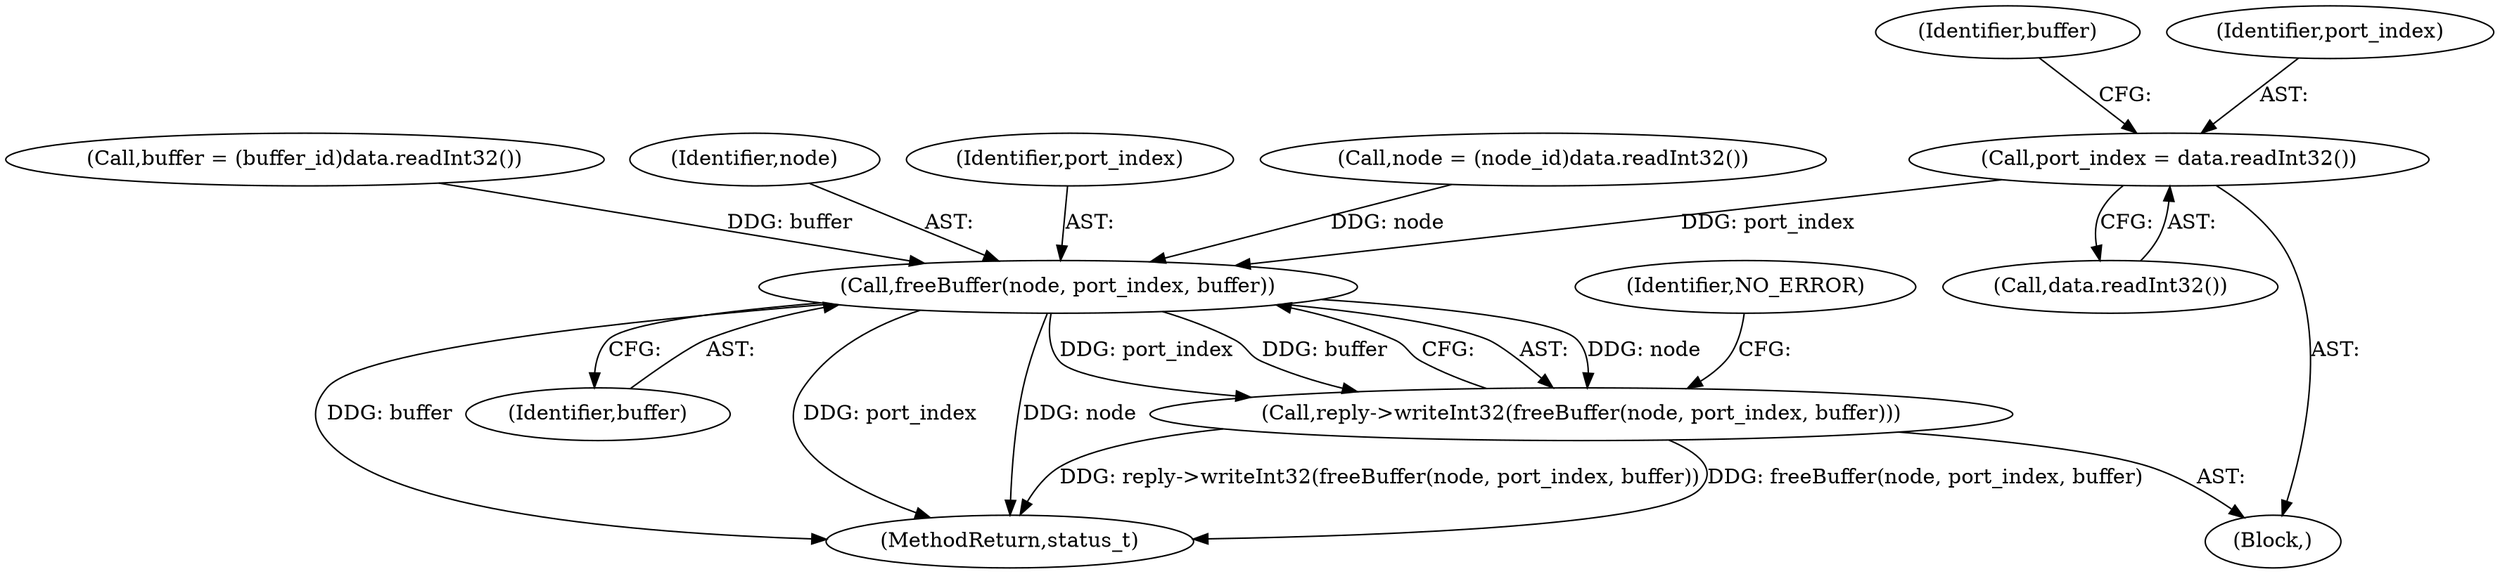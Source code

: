 digraph "0_Android_0bb5ced60304da7f61478ffd359e7ba65d72f181@API" {
"1001196" [label="(Call,port_index = data.readInt32())"];
"1001206" [label="(Call,freeBuffer(node, port_index, buffer))"];
"1001205" [label="(Call,reply->writeInt32(freeBuffer(node, port_index, buffer)))"];
"1001201" [label="(Identifier,buffer)"];
"1001207" [label="(Identifier,node)"];
"1001198" [label="(Call,data.readInt32())"];
"1001184" [label="(Block,)"];
"1001209" [label="(Identifier,buffer)"];
"1001208" [label="(Identifier,port_index)"];
"1001206" [label="(Call,freeBuffer(node, port_index, buffer))"];
"1001190" [label="(Call,node = (node_id)data.readInt32())"];
"1001211" [label="(Identifier,NO_ERROR)"];
"1001196" [label="(Call,port_index = data.readInt32())"];
"1001337" [label="(MethodReturn,status_t)"];
"1001197" [label="(Identifier,port_index)"];
"1001205" [label="(Call,reply->writeInt32(freeBuffer(node, port_index, buffer)))"];
"1001200" [label="(Call,buffer = (buffer_id)data.readInt32())"];
"1001196" -> "1001184"  [label="AST: "];
"1001196" -> "1001198"  [label="CFG: "];
"1001197" -> "1001196"  [label="AST: "];
"1001198" -> "1001196"  [label="AST: "];
"1001201" -> "1001196"  [label="CFG: "];
"1001196" -> "1001206"  [label="DDG: port_index"];
"1001206" -> "1001205"  [label="AST: "];
"1001206" -> "1001209"  [label="CFG: "];
"1001207" -> "1001206"  [label="AST: "];
"1001208" -> "1001206"  [label="AST: "];
"1001209" -> "1001206"  [label="AST: "];
"1001205" -> "1001206"  [label="CFG: "];
"1001206" -> "1001337"  [label="DDG: buffer"];
"1001206" -> "1001337"  [label="DDG: port_index"];
"1001206" -> "1001337"  [label="DDG: node"];
"1001206" -> "1001205"  [label="DDG: node"];
"1001206" -> "1001205"  [label="DDG: port_index"];
"1001206" -> "1001205"  [label="DDG: buffer"];
"1001190" -> "1001206"  [label="DDG: node"];
"1001200" -> "1001206"  [label="DDG: buffer"];
"1001205" -> "1001184"  [label="AST: "];
"1001211" -> "1001205"  [label="CFG: "];
"1001205" -> "1001337"  [label="DDG: reply->writeInt32(freeBuffer(node, port_index, buffer))"];
"1001205" -> "1001337"  [label="DDG: freeBuffer(node, port_index, buffer)"];
}
